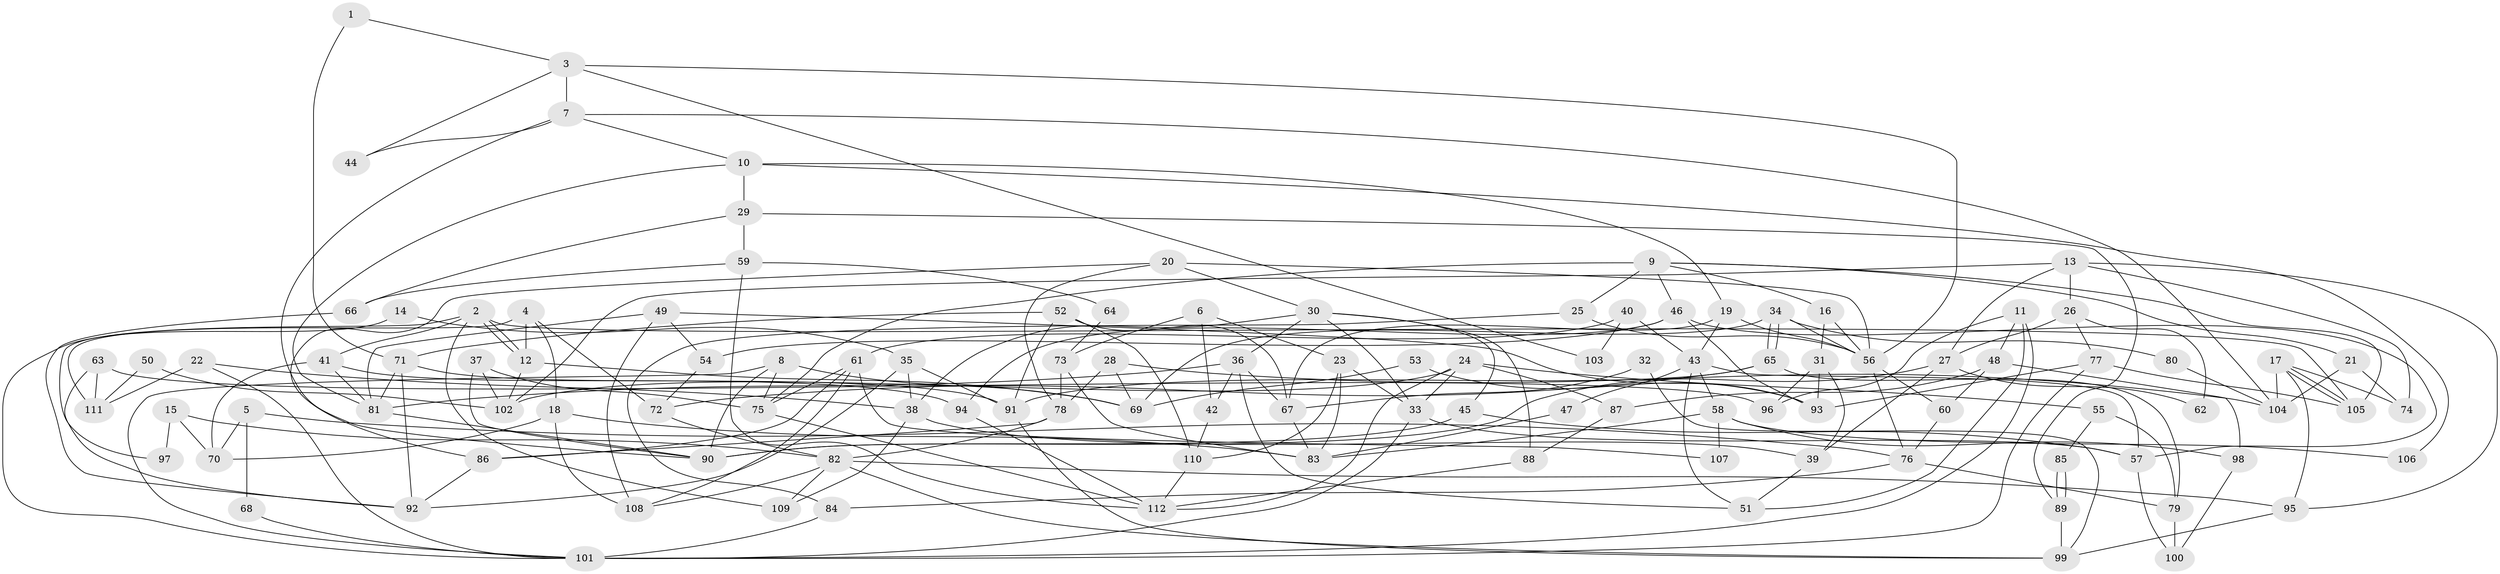// coarse degree distribution, {6: 0.1388888888888889, 9: 0.1388888888888889, 7: 0.1388888888888889, 10: 0.05555555555555555, 12: 0.027777777777777776, 8: 0.1111111111111111, 3: 0.1111111111111111, 13: 0.027777777777777776, 5: 0.05555555555555555, 15: 0.027777777777777776, 2: 0.16666666666666666}
// Generated by graph-tools (version 1.1) at 2025/18/03/04/25 18:18:44]
// undirected, 112 vertices, 224 edges
graph export_dot {
graph [start="1"]
  node [color=gray90,style=filled];
  1;
  2;
  3;
  4;
  5;
  6;
  7;
  8;
  9;
  10;
  11;
  12;
  13;
  14;
  15;
  16;
  17;
  18;
  19;
  20;
  21;
  22;
  23;
  24;
  25;
  26;
  27;
  28;
  29;
  30;
  31;
  32;
  33;
  34;
  35;
  36;
  37;
  38;
  39;
  40;
  41;
  42;
  43;
  44;
  45;
  46;
  47;
  48;
  49;
  50;
  51;
  52;
  53;
  54;
  55;
  56;
  57;
  58;
  59;
  60;
  61;
  62;
  63;
  64;
  65;
  66;
  67;
  68;
  69;
  70;
  71;
  72;
  73;
  74;
  75;
  76;
  77;
  78;
  79;
  80;
  81;
  82;
  83;
  84;
  85;
  86;
  87;
  88;
  89;
  90;
  91;
  92;
  93;
  94;
  95;
  96;
  97;
  98;
  99;
  100;
  101;
  102;
  103;
  104;
  105;
  106;
  107;
  108;
  109;
  110;
  111;
  112;
  1 -- 3;
  1 -- 71;
  2 -- 12;
  2 -- 12;
  2 -- 41;
  2 -- 97;
  2 -- 105;
  2 -- 109;
  3 -- 7;
  3 -- 56;
  3 -- 44;
  3 -- 103;
  4 -- 12;
  4 -- 18;
  4 -- 72;
  4 -- 111;
  5 -- 70;
  5 -- 76;
  5 -- 68;
  6 -- 73;
  6 -- 23;
  6 -- 42;
  7 -- 10;
  7 -- 90;
  7 -- 44;
  7 -- 104;
  8 -- 75;
  8 -- 101;
  8 -- 69;
  8 -- 90;
  9 -- 105;
  9 -- 75;
  9 -- 16;
  9 -- 21;
  9 -- 25;
  9 -- 46;
  10 -- 19;
  10 -- 81;
  10 -- 29;
  10 -- 106;
  11 -- 51;
  11 -- 96;
  11 -- 48;
  11 -- 101;
  12 -- 69;
  12 -- 102;
  13 -- 74;
  13 -- 27;
  13 -- 26;
  13 -- 95;
  13 -- 102;
  14 -- 101;
  14 -- 35;
  15 -- 70;
  15 -- 82;
  15 -- 97;
  16 -- 56;
  16 -- 31;
  17 -- 105;
  17 -- 105;
  17 -- 95;
  17 -- 74;
  17 -- 104;
  18 -- 83;
  18 -- 108;
  18 -- 70;
  19 -- 56;
  19 -- 67;
  19 -- 43;
  20 -- 78;
  20 -- 30;
  20 -- 56;
  20 -- 86;
  21 -- 104;
  21 -- 74;
  22 -- 101;
  22 -- 38;
  22 -- 111;
  23 -- 110;
  23 -- 33;
  23 -- 83;
  24 -- 102;
  24 -- 87;
  24 -- 33;
  24 -- 55;
  24 -- 112;
  25 -- 56;
  25 -- 84;
  26 -- 77;
  26 -- 27;
  26 -- 62;
  27 -- 90;
  27 -- 39;
  27 -- 62;
  28 -- 69;
  28 -- 104;
  28 -- 78;
  29 -- 66;
  29 -- 59;
  29 -- 89;
  30 -- 38;
  30 -- 33;
  30 -- 36;
  30 -- 45;
  30 -- 88;
  31 -- 93;
  31 -- 39;
  31 -- 96;
  32 -- 67;
  32 -- 99;
  33 -- 57;
  33 -- 101;
  34 -- 56;
  34 -- 65;
  34 -- 65;
  34 -- 69;
  34 -- 80;
  35 -- 92;
  35 -- 91;
  35 -- 38;
  36 -- 51;
  36 -- 42;
  36 -- 67;
  36 -- 81;
  37 -- 90;
  37 -- 102;
  37 -- 75;
  38 -- 39;
  38 -- 109;
  39 -- 51;
  40 -- 61;
  40 -- 43;
  40 -- 103;
  41 -- 81;
  41 -- 94;
  41 -- 70;
  42 -- 110;
  43 -- 57;
  43 -- 47;
  43 -- 51;
  43 -- 58;
  45 -- 90;
  45 -- 57;
  46 -- 54;
  46 -- 57;
  46 -- 93;
  46 -- 94;
  47 -- 83;
  48 -- 60;
  48 -- 87;
  48 -- 98;
  49 -- 108;
  49 -- 93;
  49 -- 54;
  49 -- 81;
  50 -- 102;
  50 -- 111;
  52 -- 71;
  52 -- 91;
  52 -- 67;
  52 -- 110;
  53 -- 69;
  53 -- 93;
  54 -- 72;
  55 -- 79;
  55 -- 85;
  56 -- 76;
  56 -- 60;
  57 -- 100;
  58 -- 83;
  58 -- 98;
  58 -- 106;
  58 -- 107;
  59 -- 112;
  59 -- 64;
  59 -- 66;
  60 -- 76;
  61 -- 86;
  61 -- 75;
  61 -- 107;
  61 -- 108;
  63 -- 92;
  63 -- 111;
  63 -- 96;
  64 -- 73;
  65 -- 72;
  65 -- 79;
  65 -- 91;
  66 -- 92;
  67 -- 83;
  68 -- 101;
  71 -- 91;
  71 -- 81;
  71 -- 92;
  72 -- 82;
  73 -- 83;
  73 -- 78;
  75 -- 112;
  76 -- 84;
  76 -- 79;
  77 -- 101;
  77 -- 105;
  77 -- 93;
  78 -- 82;
  78 -- 86;
  79 -- 100;
  80 -- 104;
  81 -- 90;
  82 -- 95;
  82 -- 109;
  82 -- 99;
  82 -- 108;
  84 -- 101;
  85 -- 89;
  85 -- 89;
  86 -- 92;
  87 -- 88;
  88 -- 112;
  89 -- 99;
  91 -- 99;
  94 -- 112;
  95 -- 99;
  98 -- 100;
  110 -- 112;
}
